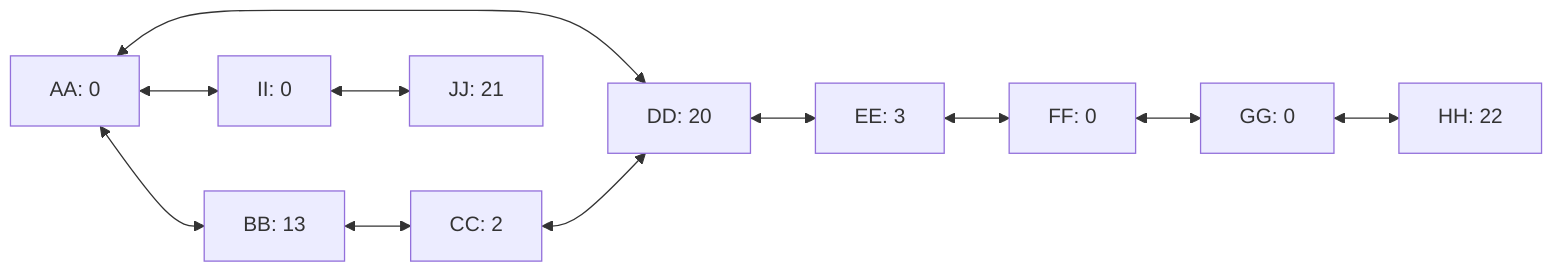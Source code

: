 flowchart LR
    AA["AA: 0"]
    BB["BB: 13"] 
    CC["CC: 2"]
    DD["DD: 20"] 
    EE["EE: 3"] 
    FF["FF: 0"] 
    GG["GG: 0"] 
    HH["HH: 22"]
    II["II: 0"] 
    JJ["JJ: 21"]

    AA <--> DD
    AA <--> II
    AA <--> BB
    BB <--> CC
    CC <--> DD
    DD <--> EE
    EE <--> FF
    FF <--> GG
    GG <--> HH
    II <--> JJ